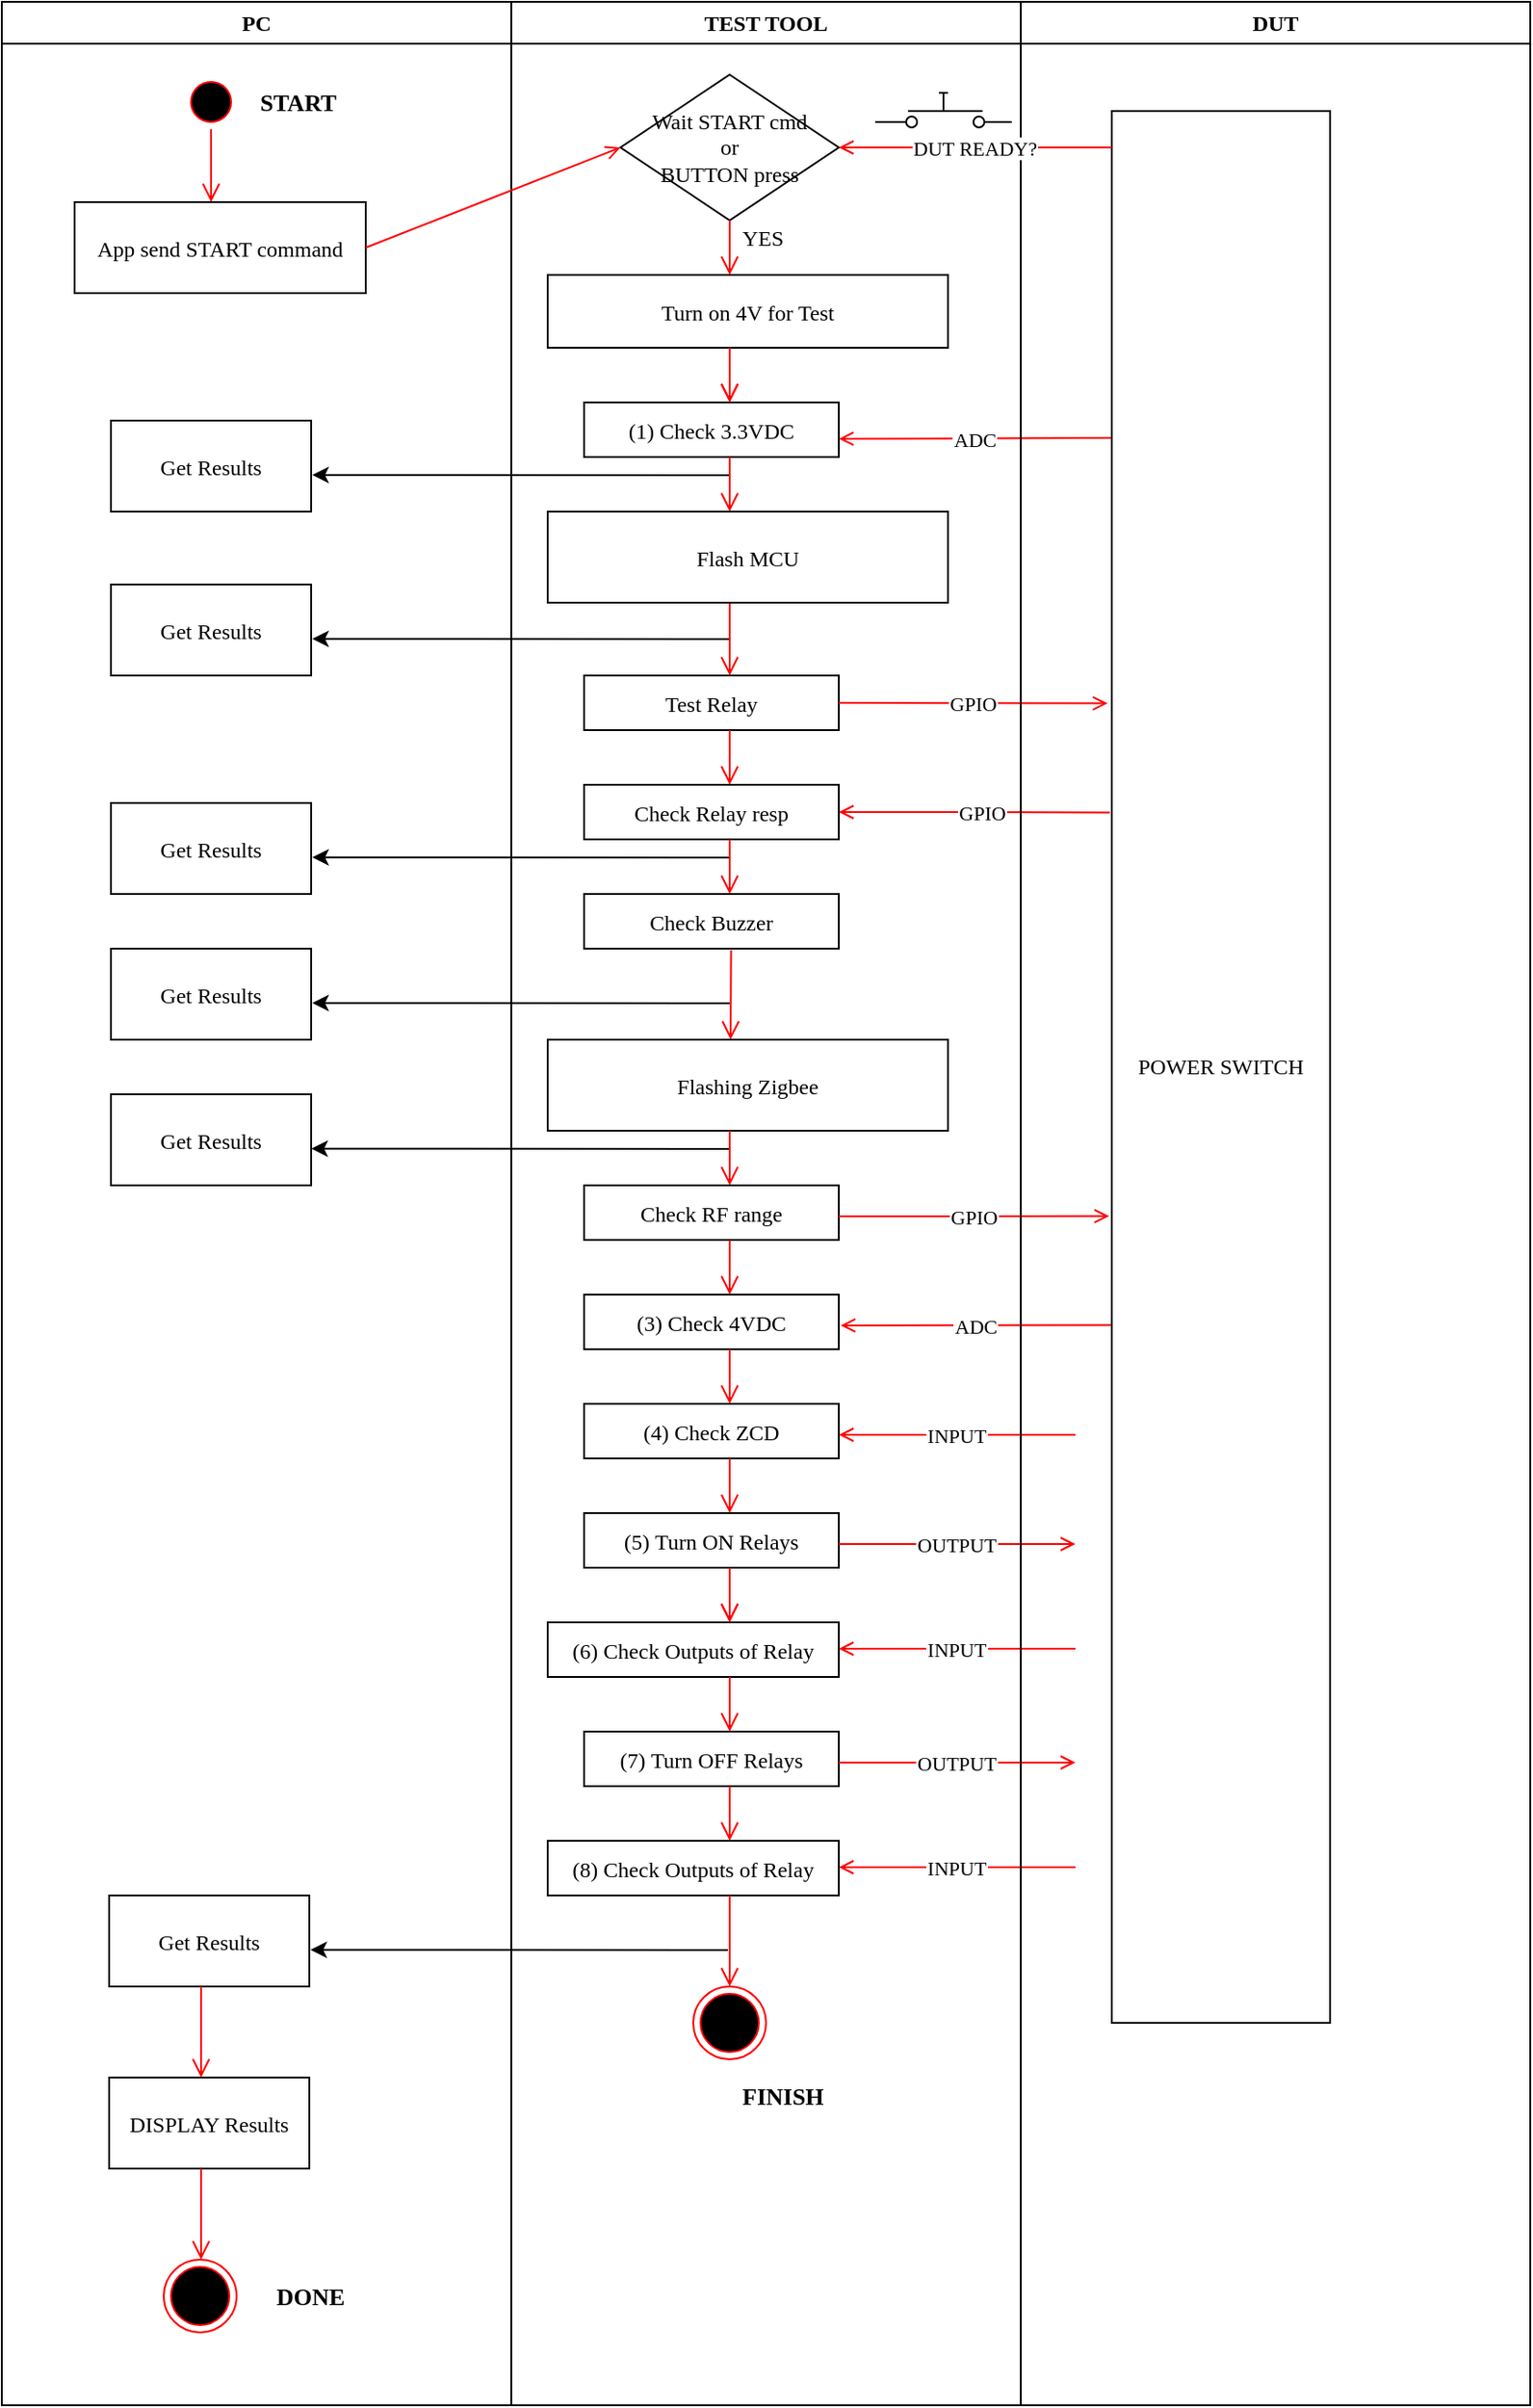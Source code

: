 <mxfile version="12.2.2" type="github" pages="1">
  <diagram id="dFV6c7_03_GZPrATwF19" name="Page-1">
    <mxGraphModel dx="855" dy="466" grid="1" gridSize="10" guides="1" tooltips="1" connect="1" arrows="1" fold="1" page="1" pageScale="1" pageWidth="1169" pageHeight="1654" math="0" shadow="0">
      <root>
        <mxCell id="0"/>
        <mxCell id="1" parent="0"/>
        <mxCell id="G0jVgzEL40vaOQWalnAc-1" value="PC" style="swimlane;whiteSpace=wrap;fontFamily=Verdana;" vertex="1" parent="1">
          <mxGeometry x="160" y="120" width="280" height="1320" as="geometry"/>
        </mxCell>
        <mxCell id="G0jVgzEL40vaOQWalnAc-2" value="" style="ellipse;shape=startState;fillColor=#000000;strokeColor=#ff0000;fontFamily=Verdana;" vertex="1" parent="G0jVgzEL40vaOQWalnAc-1">
          <mxGeometry x="100" y="40" width="30" height="30" as="geometry"/>
        </mxCell>
        <mxCell id="G0jVgzEL40vaOQWalnAc-3" value="" style="edgeStyle=elbowEdgeStyle;elbow=horizontal;verticalAlign=bottom;endArrow=open;endSize=8;strokeColor=#FF0000;endFill=1;rounded=0;fontFamily=Verdana;" edge="1" parent="G0jVgzEL40vaOQWalnAc-1" source="G0jVgzEL40vaOQWalnAc-2" target="G0jVgzEL40vaOQWalnAc-4">
          <mxGeometry x="100" y="40" as="geometry">
            <mxPoint x="115" y="110" as="targetPoint"/>
          </mxGeometry>
        </mxCell>
        <mxCell id="G0jVgzEL40vaOQWalnAc-4" value="App send START command" style="fontFamily=Verdana;" vertex="1" parent="G0jVgzEL40vaOQWalnAc-1">
          <mxGeometry x="40" y="110" width="160" height="50" as="geometry"/>
        </mxCell>
        <mxCell id="G0jVgzEL40vaOQWalnAc-5" value="&lt;font style=&quot;font-size: 13px&quot;&gt;&lt;b&gt;START&lt;/b&gt;&lt;/font&gt;" style="text;html=1;resizable=0;points=[];autosize=1;align=left;verticalAlign=top;spacingTop=-4;fontFamily=Verdana;" vertex="1" parent="G0jVgzEL40vaOQWalnAc-1">
          <mxGeometry x="140" y="45" width="60" height="20" as="geometry"/>
        </mxCell>
        <mxCell id="G0jVgzEL40vaOQWalnAc-6" value="Get Results" style="fontFamily=Verdana;" vertex="1" parent="G0jVgzEL40vaOQWalnAc-1">
          <mxGeometry x="60" y="230" width="110" height="50" as="geometry"/>
        </mxCell>
        <mxCell id="G0jVgzEL40vaOQWalnAc-7" value="" style="endArrow=classic;html=1;entryX=1.006;entryY=0.597;entryDx=0;entryDy=0;entryPerimeter=0;fontFamily=Verdana;" edge="1" parent="G0jVgzEL40vaOQWalnAc-1" target="G0jVgzEL40vaOQWalnAc-6">
          <mxGeometry width="50" height="50" relative="1" as="geometry">
            <mxPoint x="400" y="260" as="sourcePoint"/>
            <mxPoint x="210" y="280" as="targetPoint"/>
          </mxGeometry>
        </mxCell>
        <mxCell id="G0jVgzEL40vaOQWalnAc-8" value="Get Results" style="fontFamily=Verdana;" vertex="1" parent="G0jVgzEL40vaOQWalnAc-1">
          <mxGeometry x="60" y="520" width="110" height="50" as="geometry"/>
        </mxCell>
        <mxCell id="G0jVgzEL40vaOQWalnAc-9" value="" style="endArrow=classic;html=1;entryX=1.006;entryY=0.597;entryDx=0;entryDy=0;entryPerimeter=0;fontFamily=Verdana;" edge="1" parent="G0jVgzEL40vaOQWalnAc-1" target="G0jVgzEL40vaOQWalnAc-8">
          <mxGeometry width="50" height="50" relative="1" as="geometry">
            <mxPoint x="400" y="550" as="sourcePoint"/>
            <mxPoint x="50" y="450" as="targetPoint"/>
          </mxGeometry>
        </mxCell>
        <mxCell id="G0jVgzEL40vaOQWalnAc-10" value="Get Results" style="fontFamily=Verdana;" vertex="1" parent="G0jVgzEL40vaOQWalnAc-1">
          <mxGeometry x="59" y="1040" width="110" height="50" as="geometry"/>
        </mxCell>
        <mxCell id="G0jVgzEL40vaOQWalnAc-11" value="" style="endArrow=classic;html=1;entryX=1.006;entryY=0.597;entryDx=0;entryDy=0;entryPerimeter=0;fontFamily=Verdana;" edge="1" parent="G0jVgzEL40vaOQWalnAc-1" target="G0jVgzEL40vaOQWalnAc-10">
          <mxGeometry width="50" height="50" relative="1" as="geometry">
            <mxPoint x="399" y="1070" as="sourcePoint"/>
            <mxPoint x="-111" y="780" as="targetPoint"/>
          </mxGeometry>
        </mxCell>
        <mxCell id="G0jVgzEL40vaOQWalnAc-12" value="DISPLAY Results" style="fontFamily=Verdana;" vertex="1" parent="G0jVgzEL40vaOQWalnAc-1">
          <mxGeometry x="59" y="1140" width="110" height="50" as="geometry"/>
        </mxCell>
        <mxCell id="G0jVgzEL40vaOQWalnAc-13" value="" style="edgeStyle=elbowEdgeStyle;elbow=horizontal;verticalAlign=bottom;endArrow=open;endSize=8;strokeColor=#FF0000;endFill=1;rounded=0;fontFamily=Verdana;" edge="1" parent="G0jVgzEL40vaOQWalnAc-1">
          <mxGeometry x="-4025.5" y="-150" as="geometry">
            <mxPoint x="109" y="1140" as="targetPoint"/>
            <mxPoint x="109.5" y="1090" as="sourcePoint"/>
          </mxGeometry>
        </mxCell>
        <mxCell id="G0jVgzEL40vaOQWalnAc-14" value="" style="edgeStyle=elbowEdgeStyle;elbow=horizontal;verticalAlign=bottom;endArrow=open;endSize=8;strokeColor=#FF0000;endFill=1;rounded=0;fontFamily=Verdana;" edge="1" parent="G0jVgzEL40vaOQWalnAc-1">
          <mxGeometry x="-4185.5" y="-170" as="geometry">
            <mxPoint x="109" y="1240" as="targetPoint"/>
            <mxPoint x="109.5" y="1190" as="sourcePoint"/>
          </mxGeometry>
        </mxCell>
        <mxCell id="G0jVgzEL40vaOQWalnAc-15" value="" style="ellipse;shape=endState;fillColor=#000000;strokeColor=#ff0000;fontFamily=Verdana;" vertex="1" parent="G0jVgzEL40vaOQWalnAc-1">
          <mxGeometry x="89" y="1240" width="40" height="40" as="geometry"/>
        </mxCell>
        <mxCell id="G0jVgzEL40vaOQWalnAc-16" value="&lt;font style=&quot;font-size: 13px&quot;&gt;&lt;b&gt;DONE&lt;/b&gt;&lt;/font&gt;" style="text;html=1;resizable=0;points=[];autosize=1;align=left;verticalAlign=top;spacingTop=-4;fontFamily=Verdana;" vertex="1" parent="G0jVgzEL40vaOQWalnAc-1">
          <mxGeometry x="149" y="1250" width="60" height="20" as="geometry"/>
        </mxCell>
        <mxCell id="G0jVgzEL40vaOQWalnAc-70" value="Get Results" style="fontFamily=Verdana;" vertex="1" parent="G0jVgzEL40vaOQWalnAc-1">
          <mxGeometry x="60" y="320" width="110" height="50" as="geometry"/>
        </mxCell>
        <mxCell id="G0jVgzEL40vaOQWalnAc-71" value="" style="endArrow=classic;html=1;entryX=1.006;entryY=0.597;entryDx=0;entryDy=0;entryPerimeter=0;fontFamily=Verdana;" edge="1" parent="G0jVgzEL40vaOQWalnAc-1" target="G0jVgzEL40vaOQWalnAc-70">
          <mxGeometry width="50" height="50" relative="1" as="geometry">
            <mxPoint x="400" y="350" as="sourcePoint"/>
            <mxPoint x="50" y="250" as="targetPoint"/>
          </mxGeometry>
        </mxCell>
        <mxCell id="G0jVgzEL40vaOQWalnAc-76" value="" style="edgeStyle=elbowEdgeStyle;elbow=horizontal;verticalAlign=bottom;endArrow=open;endSize=8;strokeColor=#FF0000;endFill=1;rounded=0;fontFamily=Verdana;entryX=0.57;entryY=0;entryDx=0;entryDy=0;entryPerimeter=0;" edge="1" parent="G0jVgzEL40vaOQWalnAc-1" target="G0jVgzEL40vaOQWalnAc-35">
          <mxGeometry x="-655" y="-70" as="geometry">
            <mxPoint x="399.759" y="360" as="targetPoint"/>
            <mxPoint x="400" y="330" as="sourcePoint"/>
          </mxGeometry>
        </mxCell>
        <mxCell id="G0jVgzEL40vaOQWalnAc-80" value="Get Results" style="fontFamily=Verdana;" vertex="1" parent="G0jVgzEL40vaOQWalnAc-1">
          <mxGeometry x="60" y="440" width="110" height="50" as="geometry"/>
        </mxCell>
        <mxCell id="G0jVgzEL40vaOQWalnAc-81" value="" style="endArrow=classic;html=1;entryX=1.006;entryY=0.597;entryDx=0;entryDy=0;entryPerimeter=0;fontFamily=Verdana;" edge="1" parent="G0jVgzEL40vaOQWalnAc-1" target="G0jVgzEL40vaOQWalnAc-80">
          <mxGeometry width="50" height="50" relative="1" as="geometry">
            <mxPoint x="400" y="470" as="sourcePoint"/>
            <mxPoint x="-110" y="250" as="targetPoint"/>
          </mxGeometry>
        </mxCell>
        <mxCell id="G0jVgzEL40vaOQWalnAc-85" value="Get Results" style="fontFamily=Verdana;" vertex="1" parent="G0jVgzEL40vaOQWalnAc-1">
          <mxGeometry x="60" y="600" width="110" height="50" as="geometry"/>
        </mxCell>
        <mxCell id="G0jVgzEL40vaOQWalnAc-86" value="" style="endArrow=classic;html=1;entryX=1.006;entryY=0.597;entryDx=0;entryDy=0;entryPerimeter=0;fontFamily=Verdana;" edge="1" parent="G0jVgzEL40vaOQWalnAc-1">
          <mxGeometry width="50" height="50" relative="1" as="geometry">
            <mxPoint x="399.5" y="630" as="sourcePoint"/>
            <mxPoint x="170.16" y="629.85" as="targetPoint"/>
          </mxGeometry>
        </mxCell>
        <mxCell id="G0jVgzEL40vaOQWalnAc-17" value="TEST TOOL" style="swimlane;whiteSpace=wrap;startSize=23;fontFamily=Verdana;" vertex="1" parent="1">
          <mxGeometry x="440" y="120" width="280" height="1320" as="geometry"/>
        </mxCell>
        <mxCell id="G0jVgzEL40vaOQWalnAc-18" value="Turn on 4V for Test" style="fontFamily=Verdana;" vertex="1" parent="G0jVgzEL40vaOQWalnAc-17">
          <mxGeometry x="20" y="150" width="220" height="40" as="geometry"/>
        </mxCell>
        <mxCell id="G0jVgzEL40vaOQWalnAc-19" value="(1) Check 3.3VDC" style="fontFamily=Verdana;" vertex="1" parent="G0jVgzEL40vaOQWalnAc-17">
          <mxGeometry x="40" y="220" width="140" height="30" as="geometry"/>
        </mxCell>
        <mxCell id="G0jVgzEL40vaOQWalnAc-21" value="ADC" style="endArrow=open;strokeColor=#FF0000;endFill=1;rounded=0;fontFamily=Verdana;exitX=0;exitY=0.171;exitDx=0;exitDy=0;exitPerimeter=0;" edge="1" parent="G0jVgzEL40vaOQWalnAc-17" source="G0jVgzEL40vaOQWalnAc-67">
          <mxGeometry relative="1" as="geometry">
            <mxPoint x="310" y="240.0" as="sourcePoint"/>
            <mxPoint x="180" y="240.0" as="targetPoint"/>
          </mxGeometry>
        </mxCell>
        <mxCell id="G0jVgzEL40vaOQWalnAc-23" value="" style="edgeStyle=elbowEdgeStyle;elbow=horizontal;verticalAlign=bottom;endArrow=open;endSize=8;strokeColor=#FF0000;endFill=1;rounded=0;fontFamily=Verdana;" edge="1" parent="G0jVgzEL40vaOQWalnAc-17">
          <mxGeometry x="-55" y="30" as="geometry">
            <mxPoint x="119.759" y="220" as="targetPoint"/>
            <mxPoint x="120" y="190" as="sourcePoint"/>
          </mxGeometry>
        </mxCell>
        <mxCell id="G0jVgzEL40vaOQWalnAc-24" value="" style="edgeStyle=elbowEdgeStyle;elbow=horizontal;verticalAlign=bottom;endArrow=open;endSize=8;strokeColor=#FF0000;endFill=1;rounded=0;fontFamily=Verdana;" edge="1" parent="G0jVgzEL40vaOQWalnAc-17">
          <mxGeometry x="-495" y="-90" as="geometry">
            <mxPoint x="119.759" y="220" as="targetPoint"/>
            <mxPoint x="120" y="190" as="sourcePoint"/>
          </mxGeometry>
        </mxCell>
        <mxCell id="G0jVgzEL40vaOQWalnAc-25" value="" style="edgeStyle=elbowEdgeStyle;elbow=horizontal;verticalAlign=bottom;endArrow=open;endSize=8;strokeColor=#FF0000;endFill=1;rounded=0;fontFamily=Verdana;" edge="1" parent="G0jVgzEL40vaOQWalnAc-17">
          <mxGeometry x="-495" y="-30" as="geometry">
            <mxPoint x="119.759" y="280" as="targetPoint"/>
            <mxPoint x="120" y="250" as="sourcePoint"/>
          </mxGeometry>
        </mxCell>
        <mxCell id="G0jVgzEL40vaOQWalnAc-28" value="Flash MCU" style="fontFamily=Verdana;" vertex="1" parent="G0jVgzEL40vaOQWalnAc-17">
          <mxGeometry x="20" y="280" width="220" height="50" as="geometry"/>
        </mxCell>
        <mxCell id="G0jVgzEL40vaOQWalnAc-29" value="Flashing Zigbee" style="fontFamily=Verdana;" vertex="1" parent="G0jVgzEL40vaOQWalnAc-17">
          <mxGeometry x="20" y="570" width="220" height="50" as="geometry"/>
        </mxCell>
        <mxCell id="G0jVgzEL40vaOQWalnAc-30" value="" style="edgeStyle=elbowEdgeStyle;elbow=horizontal;verticalAlign=bottom;endArrow=open;endSize=8;strokeColor=#FF0000;endFill=1;rounded=0;fontFamily=Verdana;" edge="1" parent="G0jVgzEL40vaOQWalnAc-17">
          <mxGeometry x="-3135" y="-140" as="geometry">
            <mxPoint x="119.759" y="890" as="targetPoint"/>
            <mxPoint x="120" y="860" as="sourcePoint"/>
          </mxGeometry>
        </mxCell>
        <mxCell id="G0jVgzEL40vaOQWalnAc-32" value="Wait START cmd&lt;br&gt;or&lt;br&gt;BUTTON press" style="rhombus;whiteSpace=wrap;html=1;fontFamily=Verdana;" vertex="1" parent="G0jVgzEL40vaOQWalnAc-17">
          <mxGeometry x="60" y="40" width="120" height="80" as="geometry"/>
        </mxCell>
        <mxCell id="G0jVgzEL40vaOQWalnAc-33" value="" style="edgeStyle=elbowEdgeStyle;elbow=horizontal;verticalAlign=bottom;endArrow=open;endSize=8;strokeColor=#FF0000;endFill=1;rounded=0;fontFamily=Verdana;" edge="1" parent="G0jVgzEL40vaOQWalnAc-17">
          <mxGeometry x="-495" y="-160" as="geometry">
            <mxPoint x="119.759" y="150" as="targetPoint"/>
            <mxPoint x="120" y="120" as="sourcePoint"/>
          </mxGeometry>
        </mxCell>
        <mxCell id="G0jVgzEL40vaOQWalnAc-34" value="YES" style="text;html=1;resizable=0;points=[];autosize=1;align=left;verticalAlign=top;spacingTop=-4;fontFamily=Verdana;" vertex="1" parent="G0jVgzEL40vaOQWalnAc-17">
          <mxGeometry x="124.5" y="120" width="40" height="20" as="geometry"/>
        </mxCell>
        <mxCell id="G0jVgzEL40vaOQWalnAc-35" value="Test Relay" style="fontFamily=Verdana;" vertex="1" parent="G0jVgzEL40vaOQWalnAc-17">
          <mxGeometry x="40" y="370" width="140" height="30" as="geometry"/>
        </mxCell>
        <mxCell id="G0jVgzEL40vaOQWalnAc-36" value="Check Relay resp" style="fontFamily=Verdana;" vertex="1" parent="G0jVgzEL40vaOQWalnAc-17">
          <mxGeometry x="40" y="430" width="140" height="30" as="geometry"/>
        </mxCell>
        <mxCell id="G0jVgzEL40vaOQWalnAc-37" value="GPIO" style="endArrow=open;strokeColor=#FF0000;endFill=1;rounded=0;fontFamily=Verdana;exitX=-0.019;exitY=0.386;exitDx=0;exitDy=0;exitPerimeter=0;" edge="1" parent="G0jVgzEL40vaOQWalnAc-17">
          <mxGeometry relative="1" as="geometry">
            <mxPoint x="180" y="385" as="sourcePoint"/>
            <mxPoint x="327.72" y="385.3" as="targetPoint"/>
          </mxGeometry>
        </mxCell>
        <mxCell id="G0jVgzEL40vaOQWalnAc-39" value="" style="edgeStyle=elbowEdgeStyle;elbow=horizontal;verticalAlign=bottom;endArrow=open;endSize=8;strokeColor=#FF0000;endFill=1;rounded=0;fontFamily=Verdana;" edge="1" parent="G0jVgzEL40vaOQWalnAc-17">
          <mxGeometry x="-935" as="geometry">
            <mxPoint x="119.759" y="430" as="targetPoint"/>
            <mxPoint x="120" y="400" as="sourcePoint"/>
          </mxGeometry>
        </mxCell>
        <mxCell id="G0jVgzEL40vaOQWalnAc-41" value="Check RF range" style="fontFamily=Verdana;" vertex="1" parent="G0jVgzEL40vaOQWalnAc-17">
          <mxGeometry x="40" y="650" width="140" height="30" as="geometry"/>
        </mxCell>
        <mxCell id="G0jVgzEL40vaOQWalnAc-42" value="(3) Check 4VDC" style="fontFamily=Verdana;" vertex="1" parent="G0jVgzEL40vaOQWalnAc-17">
          <mxGeometry x="40" y="710" width="140" height="30" as="geometry"/>
        </mxCell>
        <mxCell id="G0jVgzEL40vaOQWalnAc-43" value="(4) Check ZCD" style="fontFamily=Verdana;" vertex="1" parent="G0jVgzEL40vaOQWalnAc-17">
          <mxGeometry x="40" y="770" width="140" height="30" as="geometry"/>
        </mxCell>
        <mxCell id="G0jVgzEL40vaOQWalnAc-44" value="(5) Turn ON Relays" style="fontFamily=Verdana;" vertex="1" parent="G0jVgzEL40vaOQWalnAc-17">
          <mxGeometry x="40" y="830" width="140" height="30" as="geometry"/>
        </mxCell>
        <mxCell id="G0jVgzEL40vaOQWalnAc-45" value="GPIO" style="endArrow=open;strokeColor=#FF0000;endFill=1;rounded=0;fontFamily=Verdana;exitX=-0.012;exitY=0.578;exitDx=0;exitDy=0;exitPerimeter=0;entryX=-0.012;entryY=0.578;entryDx=0;entryDy=0;entryPerimeter=0;" edge="1" parent="G0jVgzEL40vaOQWalnAc-17" target="G0jVgzEL40vaOQWalnAc-67">
          <mxGeometry relative="1" as="geometry">
            <mxPoint x="180" y="667" as="sourcePoint"/>
            <mxPoint x="310" y="667" as="targetPoint"/>
            <Array as="points">
              <mxPoint x="250" y="667"/>
            </Array>
          </mxGeometry>
        </mxCell>
        <mxCell id="G0jVgzEL40vaOQWalnAc-46" value="ADC" style="endArrow=open;strokeColor=#FF0000;endFill=1;rounded=0;fontFamily=Verdana;exitX=0;exitY=0.635;exitDx=0;exitDy=0;exitPerimeter=0;" edge="1" parent="G0jVgzEL40vaOQWalnAc-17" source="G0jVgzEL40vaOQWalnAc-67">
          <mxGeometry relative="1" as="geometry">
            <mxPoint x="311.0" y="727" as="sourcePoint"/>
            <mxPoint x="181.0" y="727" as="targetPoint"/>
          </mxGeometry>
        </mxCell>
        <mxCell id="G0jVgzEL40vaOQWalnAc-47" value="INPUT" style="endArrow=open;strokeColor=#FF0000;endFill=1;rounded=0;fontFamily=Verdana;" edge="1" parent="G0jVgzEL40vaOQWalnAc-17">
          <mxGeometry relative="1" as="geometry">
            <mxPoint x="310" y="787" as="sourcePoint"/>
            <mxPoint x="180" y="787" as="targetPoint"/>
          </mxGeometry>
        </mxCell>
        <mxCell id="G0jVgzEL40vaOQWalnAc-48" value="OUTPUT" style="endArrow=open;strokeColor=#FF0000;endFill=1;rounded=0;fontFamily=Verdana;" edge="1" parent="G0jVgzEL40vaOQWalnAc-17">
          <mxGeometry relative="1" as="geometry">
            <mxPoint x="180" y="847" as="sourcePoint"/>
            <mxPoint x="310" y="847" as="targetPoint"/>
          </mxGeometry>
        </mxCell>
        <mxCell id="G0jVgzEL40vaOQWalnAc-49" value="(6) Check Outputs of Relay" style="fontFamily=Verdana;" vertex="1" parent="G0jVgzEL40vaOQWalnAc-17">
          <mxGeometry x="20" y="890" width="160" height="30" as="geometry"/>
        </mxCell>
        <mxCell id="G0jVgzEL40vaOQWalnAc-50" value="INPUT" style="endArrow=open;strokeColor=#FF0000;endFill=1;rounded=0;fontFamily=Verdana;" edge="1" parent="G0jVgzEL40vaOQWalnAc-17">
          <mxGeometry relative="1" as="geometry">
            <mxPoint x="310" y="904.5" as="sourcePoint"/>
            <mxPoint x="180" y="904.5" as="targetPoint"/>
          </mxGeometry>
        </mxCell>
        <mxCell id="G0jVgzEL40vaOQWalnAc-51" value="(7) Turn OFF Relays" style="fontFamily=Verdana;" vertex="1" parent="G0jVgzEL40vaOQWalnAc-17">
          <mxGeometry x="40" y="950" width="140" height="30" as="geometry"/>
        </mxCell>
        <mxCell id="G0jVgzEL40vaOQWalnAc-52" value="OUTPUT" style="endArrow=open;strokeColor=#FF0000;endFill=1;rounded=0;fontFamily=Verdana;" edge="1" parent="G0jVgzEL40vaOQWalnAc-17">
          <mxGeometry relative="1" as="geometry">
            <mxPoint x="180" y="967" as="sourcePoint"/>
            <mxPoint x="310" y="967" as="targetPoint"/>
          </mxGeometry>
        </mxCell>
        <mxCell id="G0jVgzEL40vaOQWalnAc-53" value="(8) Check Outputs of Relay" style="fontFamily=Verdana;" vertex="1" parent="G0jVgzEL40vaOQWalnAc-17">
          <mxGeometry x="20" y="1010" width="160" height="30" as="geometry"/>
        </mxCell>
        <mxCell id="G0jVgzEL40vaOQWalnAc-54" value="INPUT" style="endArrow=open;strokeColor=#FF0000;endFill=1;rounded=0;fontFamily=Verdana;" edge="1" parent="G0jVgzEL40vaOQWalnAc-17">
          <mxGeometry relative="1" as="geometry">
            <mxPoint x="310" y="1024.5" as="sourcePoint"/>
            <mxPoint x="180" y="1024.5" as="targetPoint"/>
          </mxGeometry>
        </mxCell>
        <mxCell id="G0jVgzEL40vaOQWalnAc-55" value="" style="edgeStyle=elbowEdgeStyle;elbow=horizontal;verticalAlign=bottom;endArrow=open;endSize=8;strokeColor=#FF0000;endFill=1;rounded=0;fontFamily=Verdana;" edge="1" parent="G0jVgzEL40vaOQWalnAc-17">
          <mxGeometry x="-1855" y="220" as="geometry">
            <mxPoint x="119.759" y="650" as="targetPoint"/>
            <mxPoint x="120" y="620" as="sourcePoint"/>
          </mxGeometry>
        </mxCell>
        <mxCell id="G0jVgzEL40vaOQWalnAc-56" value="" style="edgeStyle=elbowEdgeStyle;elbow=horizontal;verticalAlign=bottom;endArrow=open;endSize=8;strokeColor=#FF0000;endFill=1;rounded=0;fontFamily=Verdana;" edge="1" parent="G0jVgzEL40vaOQWalnAc-17">
          <mxGeometry x="-1855" y="280" as="geometry">
            <mxPoint x="119.759" y="710" as="targetPoint"/>
            <mxPoint x="120" y="680" as="sourcePoint"/>
          </mxGeometry>
        </mxCell>
        <mxCell id="G0jVgzEL40vaOQWalnAc-57" value="" style="edgeStyle=elbowEdgeStyle;elbow=horizontal;verticalAlign=bottom;endArrow=open;endSize=8;strokeColor=#FF0000;endFill=1;rounded=0;fontFamily=Verdana;" edge="1" parent="G0jVgzEL40vaOQWalnAc-17">
          <mxGeometry x="-2295" y="220" as="geometry">
            <mxPoint x="119.759" y="770" as="targetPoint"/>
            <mxPoint x="120" y="740" as="sourcePoint"/>
          </mxGeometry>
        </mxCell>
        <mxCell id="G0jVgzEL40vaOQWalnAc-58" value="" style="edgeStyle=elbowEdgeStyle;elbow=horizontal;verticalAlign=bottom;endArrow=open;endSize=8;strokeColor=#FF0000;endFill=1;rounded=0;fontFamily=Verdana;" edge="1" parent="G0jVgzEL40vaOQWalnAc-17">
          <mxGeometry x="-2295" y="280" as="geometry">
            <mxPoint x="119.759" y="830" as="targetPoint"/>
            <mxPoint x="120" y="800" as="sourcePoint"/>
          </mxGeometry>
        </mxCell>
        <mxCell id="G0jVgzEL40vaOQWalnAc-59" value="" style="edgeStyle=elbowEdgeStyle;elbow=horizontal;verticalAlign=bottom;endArrow=open;endSize=8;strokeColor=#FF0000;endFill=1;rounded=0;fontFamily=Verdana;" edge="1" parent="G0jVgzEL40vaOQWalnAc-17">
          <mxGeometry x="-2735" y="220" as="geometry">
            <mxPoint x="119.759" y="890" as="targetPoint"/>
            <mxPoint x="120" y="860" as="sourcePoint"/>
          </mxGeometry>
        </mxCell>
        <mxCell id="G0jVgzEL40vaOQWalnAc-60" value="" style="edgeStyle=elbowEdgeStyle;elbow=horizontal;verticalAlign=bottom;endArrow=open;endSize=8;strokeColor=#FF0000;endFill=1;rounded=0;fontFamily=Verdana;" edge="1" parent="G0jVgzEL40vaOQWalnAc-17">
          <mxGeometry x="-2735" y="280" as="geometry">
            <mxPoint x="119.759" y="950" as="targetPoint"/>
            <mxPoint x="120" y="920" as="sourcePoint"/>
          </mxGeometry>
        </mxCell>
        <mxCell id="G0jVgzEL40vaOQWalnAc-61" value="" style="edgeStyle=elbowEdgeStyle;elbow=horizontal;verticalAlign=bottom;endArrow=open;endSize=8;strokeColor=#FF0000;endFill=1;rounded=0;fontFamily=Verdana;" edge="1" parent="G0jVgzEL40vaOQWalnAc-17">
          <mxGeometry x="-3175" y="220" as="geometry">
            <mxPoint x="119.759" y="1010" as="targetPoint"/>
            <mxPoint x="120" y="980" as="sourcePoint"/>
          </mxGeometry>
        </mxCell>
        <mxCell id="G0jVgzEL40vaOQWalnAc-62" value="" style="edgeStyle=elbowEdgeStyle;elbow=horizontal;verticalAlign=bottom;endArrow=open;endSize=8;strokeColor=#FF0000;endFill=1;rounded=0;fontFamily=Verdana;" edge="1" parent="G0jVgzEL40vaOQWalnAc-17">
          <mxGeometry x="-3615" y="160" as="geometry">
            <mxPoint x="120" y="1090" as="targetPoint"/>
            <mxPoint x="120" y="1040" as="sourcePoint"/>
          </mxGeometry>
        </mxCell>
        <mxCell id="G0jVgzEL40vaOQWalnAc-63" value="" style="pointerEvents=1;verticalLabelPosition=bottom;shadow=0;dashed=0;align=center;html=1;verticalAlign=top;shape=mxgraph.electrical.electro-mechanical.push_switch_no;fontFamily=Verdana;" vertex="1" parent="G0jVgzEL40vaOQWalnAc-17">
          <mxGeometry x="200" y="50" width="75" height="19" as="geometry"/>
        </mxCell>
        <mxCell id="G0jVgzEL40vaOQWalnAc-64" value="" style="ellipse;shape=endState;fillColor=#000000;strokeColor=#ff0000;fontFamily=Verdana;" vertex="1" parent="G0jVgzEL40vaOQWalnAc-17">
          <mxGeometry x="100" y="1090" width="40" height="40" as="geometry"/>
        </mxCell>
        <mxCell id="G0jVgzEL40vaOQWalnAc-65" value="&lt;font style=&quot;font-size: 13px&quot;&gt;&lt;b&gt;FINISH&lt;/b&gt;&lt;/font&gt;" style="text;html=1;resizable=0;points=[];autosize=1;align=left;verticalAlign=top;spacingTop=-4;fontFamily=Verdana;" vertex="1" parent="G0jVgzEL40vaOQWalnAc-17">
          <mxGeometry x="124.5" y="1140" width="70" height="20" as="geometry"/>
        </mxCell>
        <mxCell id="G0jVgzEL40vaOQWalnAc-74" value="GPIO" style="endArrow=open;strokeColor=#FF0000;endFill=1;rounded=0;fontFamily=Verdana;exitX=0;exitY=0.445;exitDx=0;exitDy=0;exitPerimeter=0;" edge="1" parent="G0jVgzEL40vaOQWalnAc-17">
          <mxGeometry x="-0.061" relative="1" as="geometry">
            <mxPoint x="329" y="445.25" as="sourcePoint"/>
            <mxPoint x="180" y="445" as="targetPoint"/>
            <mxPoint as="offset"/>
            <Array as="points">
              <mxPoint x="260" y="445"/>
            </Array>
          </mxGeometry>
        </mxCell>
        <mxCell id="G0jVgzEL40vaOQWalnAc-78" value="Check Buzzer" style="fontFamily=Verdana;" vertex="1" parent="G0jVgzEL40vaOQWalnAc-17">
          <mxGeometry x="40" y="490" width="140" height="30" as="geometry"/>
        </mxCell>
        <mxCell id="G0jVgzEL40vaOQWalnAc-79" value="" style="edgeStyle=elbowEdgeStyle;elbow=horizontal;verticalAlign=bottom;endArrow=open;endSize=8;strokeColor=#FF0000;endFill=1;rounded=0;fontFamily=Verdana;" edge="1" parent="G0jVgzEL40vaOQWalnAc-17">
          <mxGeometry x="-1375" y="-60" as="geometry">
            <mxPoint x="119.759" y="490" as="targetPoint"/>
            <mxPoint x="120" y="460" as="sourcePoint"/>
          </mxGeometry>
        </mxCell>
        <mxCell id="G0jVgzEL40vaOQWalnAc-84" value="" style="edgeStyle=elbowEdgeStyle;elbow=horizontal;verticalAlign=bottom;endArrow=open;endSize=8;strokeColor=#FF0000;endFill=1;rounded=0;fontFamily=Verdana;exitX=0.577;exitY=1.028;exitDx=0;exitDy=0;exitPerimeter=0;" edge="1" parent="G0jVgzEL40vaOQWalnAc-17" source="G0jVgzEL40vaOQWalnAc-78">
          <mxGeometry x="-1094.5" y="10" as="geometry">
            <mxPoint x="120" y="570" as="targetPoint"/>
            <mxPoint x="120.5" y="530.0" as="sourcePoint"/>
          </mxGeometry>
        </mxCell>
        <mxCell id="G0jVgzEL40vaOQWalnAc-66" value="DUT" style="swimlane;whiteSpace=wrap;fontFamily=Verdana;" vertex="1" parent="1">
          <mxGeometry x="720" y="120" width="280" height="1320" as="geometry"/>
        </mxCell>
        <mxCell id="G0jVgzEL40vaOQWalnAc-67" value="POWER SWITCH" style="rounded=0;whiteSpace=wrap;html=1;fontFamily=Verdana;" vertex="1" parent="G0jVgzEL40vaOQWalnAc-66">
          <mxGeometry x="50" y="60" width="120" height="1050" as="geometry"/>
        </mxCell>
        <mxCell id="G0jVgzEL40vaOQWalnAc-68" value="DUT READY?" style="endArrow=open;strokeColor=#FF0000;endFill=1;rounded=0;fontFamily=Verdana;entryX=1;entryY=0.5;entryDx=0;entryDy=0;" edge="1" parent="G0jVgzEL40vaOQWalnAc-66" target="G0jVgzEL40vaOQWalnAc-32">
          <mxGeometry relative="1" as="geometry">
            <mxPoint x="50" y="80" as="sourcePoint"/>
            <mxPoint x="-50" y="79.5" as="targetPoint"/>
            <Array as="points">
              <mxPoint x="50" y="80"/>
              <mxPoint x="20" y="80"/>
            </Array>
          </mxGeometry>
        </mxCell>
        <mxCell id="G0jVgzEL40vaOQWalnAc-69" value="" style="endArrow=open;strokeColor=#FF0000;endFill=1;rounded=0;entryX=0;entryY=0.5;entryDx=0;entryDy=0;exitX=1;exitY=0.5;exitDx=0;exitDy=0;fontFamily=Verdana;" edge="1" parent="1" source="G0jVgzEL40vaOQWalnAc-4" target="G0jVgzEL40vaOQWalnAc-32">
          <mxGeometry relative="1" as="geometry">
            <mxPoint x="330.5" y="244.5" as="sourcePoint"/>
            <mxPoint x="560" y="140" as="targetPoint"/>
          </mxGeometry>
        </mxCell>
      </root>
    </mxGraphModel>
  </diagram>
</mxfile>
